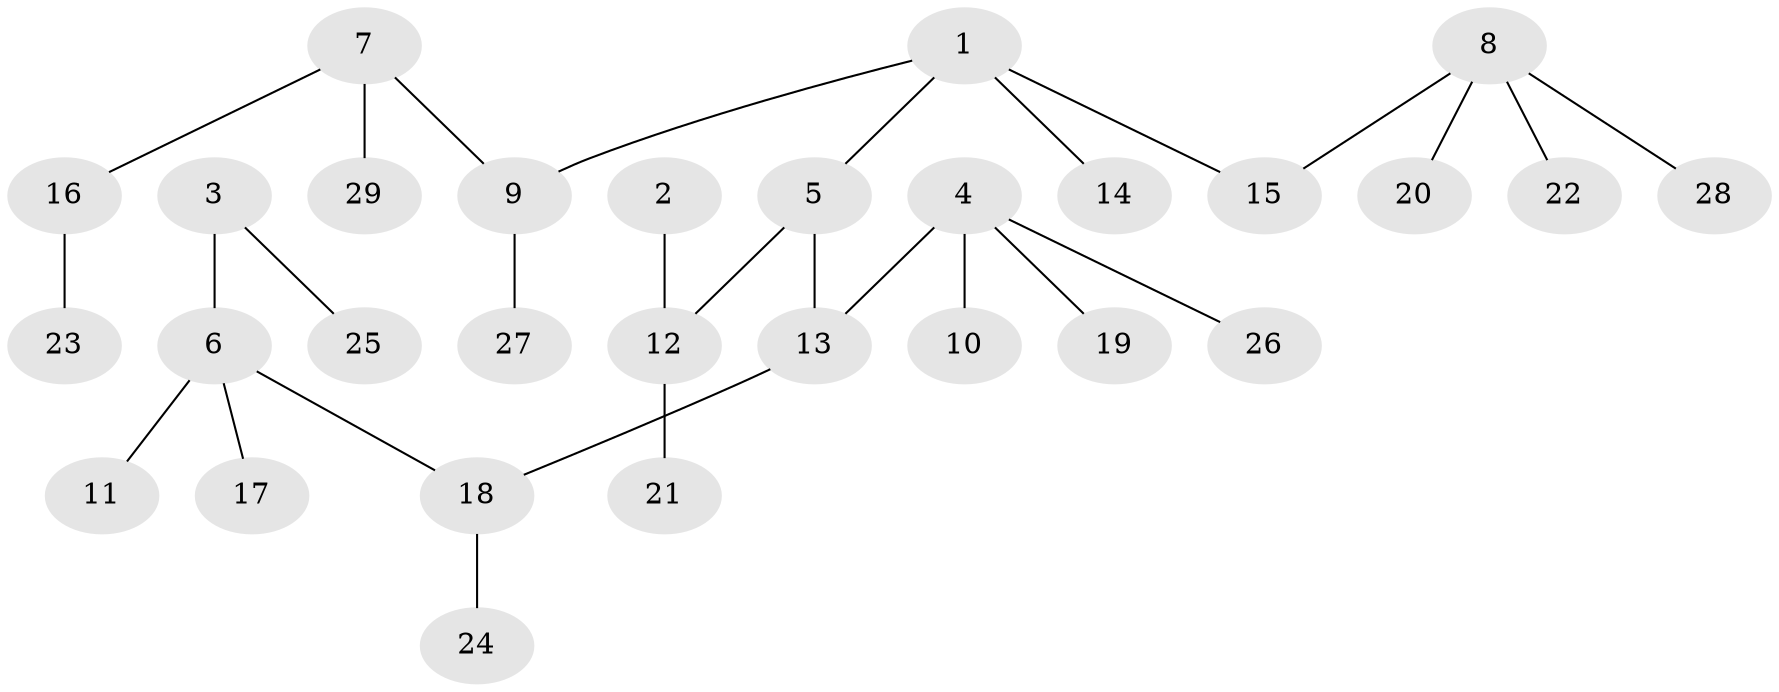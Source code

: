 // original degree distribution, {4: 0.12280701754385964, 5: 0.05263157894736842, 3: 0.08771929824561403, 2: 0.21052631578947367, 1: 0.5263157894736842}
// Generated by graph-tools (version 1.1) at 2025/37/03/04/25 23:37:26]
// undirected, 29 vertices, 28 edges
graph export_dot {
  node [color=gray90,style=filled];
  1;
  2;
  3;
  4;
  5;
  6;
  7;
  8;
  9;
  10;
  11;
  12;
  13;
  14;
  15;
  16;
  17;
  18;
  19;
  20;
  21;
  22;
  23;
  24;
  25;
  26;
  27;
  28;
  29;
  1 -- 5 [weight=1.0];
  1 -- 9 [weight=1.0];
  1 -- 14 [weight=1.0];
  1 -- 15 [weight=1.0];
  2 -- 12 [weight=1.0];
  3 -- 6 [weight=1.0];
  3 -- 25 [weight=1.0];
  4 -- 10 [weight=1.0];
  4 -- 13 [weight=1.0];
  4 -- 19 [weight=1.0];
  4 -- 26 [weight=1.0];
  5 -- 12 [weight=1.0];
  5 -- 13 [weight=1.0];
  6 -- 11 [weight=1.0];
  6 -- 17 [weight=1.0];
  6 -- 18 [weight=1.0];
  7 -- 9 [weight=1.0];
  7 -- 16 [weight=1.0];
  7 -- 29 [weight=1.0];
  8 -- 15 [weight=1.0];
  8 -- 20 [weight=1.0];
  8 -- 22 [weight=1.0];
  8 -- 28 [weight=1.0];
  9 -- 27 [weight=1.0];
  12 -- 21 [weight=1.0];
  13 -- 18 [weight=1.0];
  16 -- 23 [weight=1.0];
  18 -- 24 [weight=1.0];
}
